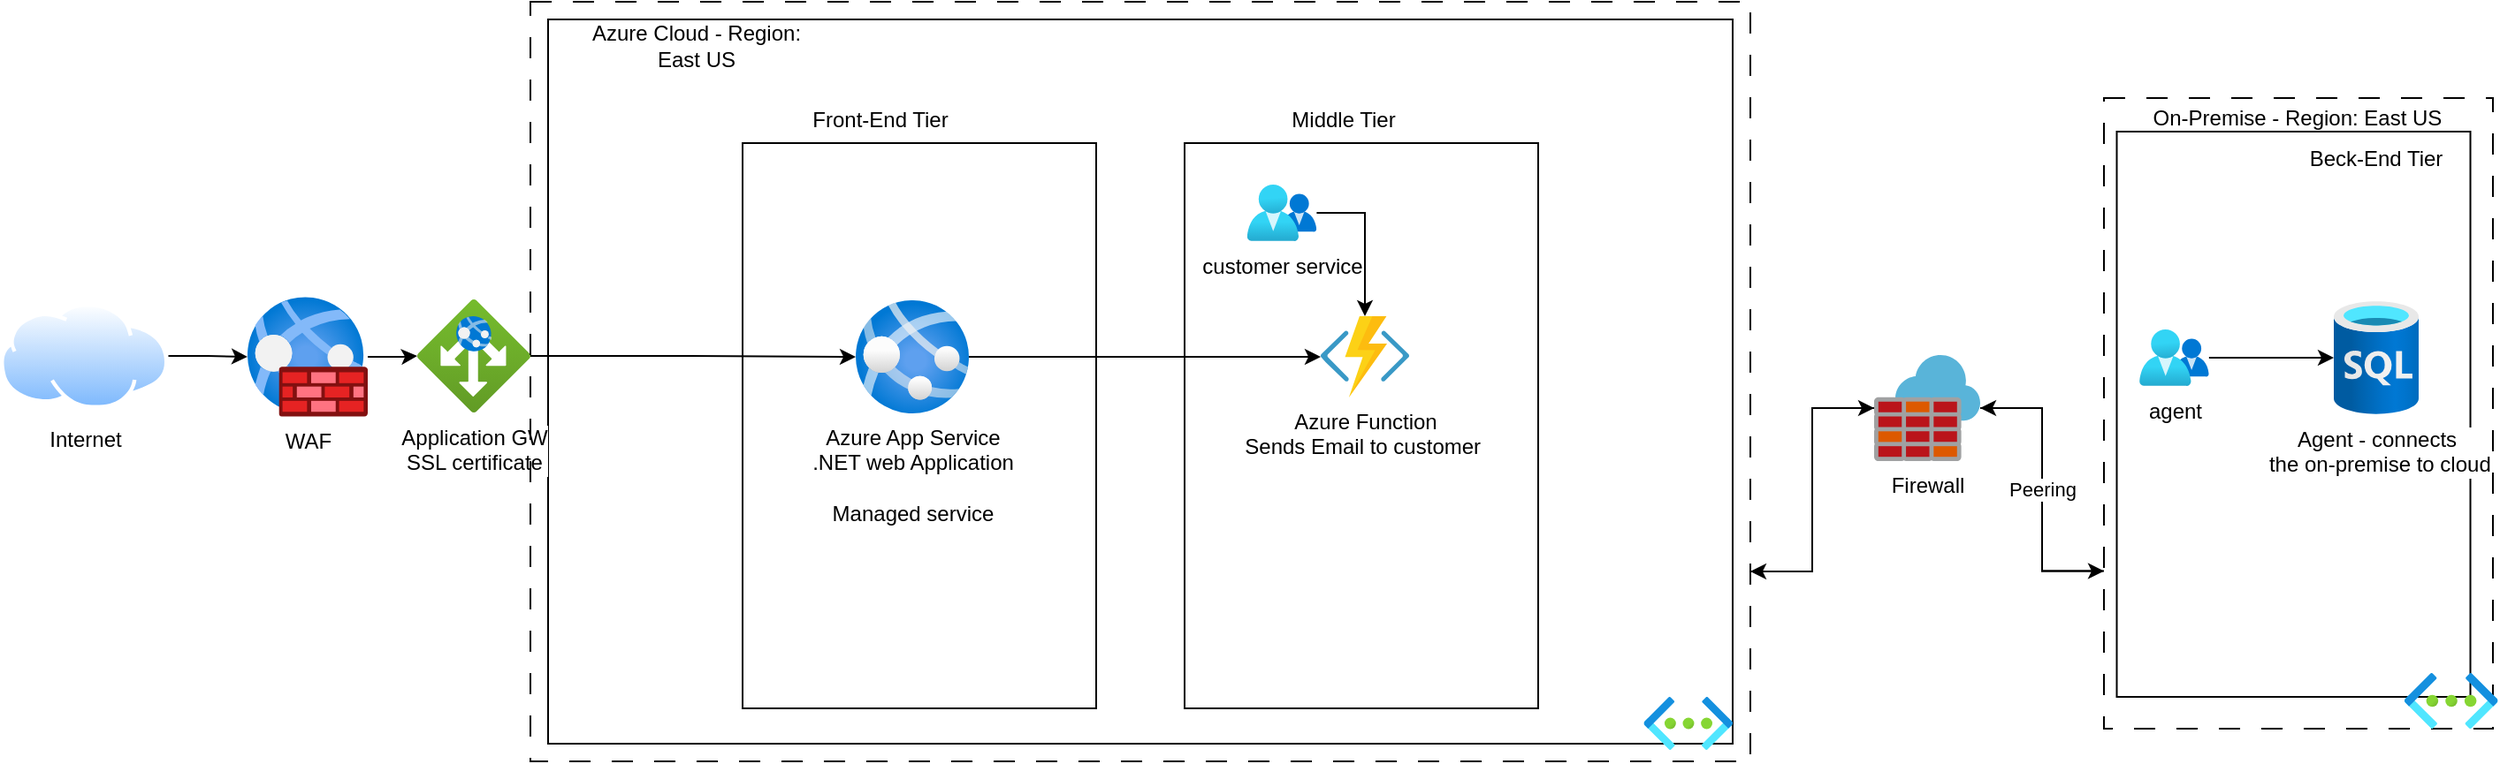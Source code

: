 <mxfile version="21.6.5" type="github">
  <diagram name="Page-1" id="alPhshSXl5excG2jQ6qK">
    <mxGraphModel dx="1615" dy="894" grid="1" gridSize="10" guides="1" tooltips="1" connect="1" arrows="1" fold="1" page="1" pageScale="1" pageWidth="827" pageHeight="1169" math="0" shadow="0">
      <root>
        <mxCell id="0" />
        <mxCell id="1" parent="0" />
        <mxCell id="jGVcuTMuIBffWscYEj-w-152" value="" style="rounded=0;whiteSpace=wrap;html=1;dashed=1;dashPattern=12 12;fillColor=none;" vertex="1" parent="1">
          <mxGeometry x="1210" y="84.5" width="220" height="357" as="geometry" />
        </mxCell>
        <mxCell id="jGVcuTMuIBffWscYEj-w-148" value="" style="rounded=0;whiteSpace=wrap;html=1;" vertex="1" parent="1">
          <mxGeometry x="1217.25" y="103.5" width="200" height="320" as="geometry" />
        </mxCell>
        <mxCell id="oIyeds10D-Jy80htqhCC-4" value="" style="rounded=0;whiteSpace=wrap;html=1;" parent="1" vertex="1">
          <mxGeometry x="330" y="40" width="670" height="410" as="geometry" />
        </mxCell>
        <mxCell id="jGVcuTMuIBffWscYEj-w-147" value="" style="rounded=0;whiteSpace=wrap;html=1;" vertex="1" parent="1">
          <mxGeometry x="440" y="110" width="200" height="320" as="geometry" />
        </mxCell>
        <mxCell id="oIyeds10D-Jy80htqhCC-6" value="" style="rounded=0;whiteSpace=wrap;html=1;" parent="1" vertex="1">
          <mxGeometry x="690" y="110" width="200" height="320" as="geometry" />
        </mxCell>
        <mxCell id="oIyeds10D-Jy80htqhCC-22" value="Middle Tier" style="text;strokeColor=none;align=center;fillColor=none;html=1;verticalAlign=middle;whiteSpace=wrap;rounded=0;" parent="1" vertex="1">
          <mxGeometry x="690" y="82" width="180" height="30" as="geometry" />
        </mxCell>
        <mxCell id="oIyeds10D-Jy80htqhCC-23" value="Front-End Tier&lt;br&gt;" style="text;strokeColor=none;align=center;fillColor=none;html=1;verticalAlign=middle;whiteSpace=wrap;rounded=0;" parent="1" vertex="1">
          <mxGeometry x="470" y="82" width="96" height="30" as="geometry" />
        </mxCell>
        <mxCell id="oIyeds10D-Jy80htqhCC-24" value="Beck-End Tier" style="text;strokeColor=none;align=center;fillColor=none;html=1;verticalAlign=middle;whiteSpace=wrap;rounded=0;" parent="1" vertex="1">
          <mxGeometry x="1316" y="103.5" width="96" height="30" as="geometry" />
        </mxCell>
        <mxCell id="jGVcuTMuIBffWscYEj-w-101" style="edgeStyle=orthogonalEdgeStyle;rounded=0;orthogonalLoop=1;jettySize=auto;html=1;" edge="1" parent="1" source="oIyeds10D-Jy80htqhCC-1" target="oIyeds10D-Jy80htqhCC-25">
          <mxGeometry relative="1" as="geometry" />
        </mxCell>
        <mxCell id="oIyeds10D-Jy80htqhCC-1" value="Application GW&lt;br&gt;SSL certificate&lt;br&gt;" style="image;aspect=fixed;html=1;points=[];align=center;fontSize=12;image=img/lib/azure2/networking/Application_Gateways.svg;" parent="1" vertex="1">
          <mxGeometry x="256" y="198.5" width="64" height="64" as="geometry" />
        </mxCell>
        <mxCell id="jGVcuTMuIBffWscYEj-w-116" style="edgeStyle=orthogonalEdgeStyle;rounded=0;orthogonalLoop=1;jettySize=auto;html=1;" edge="1" parent="1" source="jGVcuTMuIBffWscYEj-w-156" target="oIyeds10D-Jy80htqhCC-1">
          <mxGeometry relative="1" as="geometry" />
        </mxCell>
        <mxCell id="oIyeds10D-Jy80htqhCC-2" value="Internet" style="image;aspect=fixed;perimeter=ellipsePerimeter;html=1;align=center;shadow=0;dashed=0;spacingTop=3;image=img/lib/active_directory/internet_cloud.svg;" parent="1" vertex="1">
          <mxGeometry x="20" y="200.5" width="95.24" height="60" as="geometry" />
        </mxCell>
        <mxCell id="jGVcuTMuIBffWscYEj-w-113" style="edgeStyle=orthogonalEdgeStyle;rounded=0;orthogonalLoop=1;jettySize=auto;html=1;" edge="1" parent="1" source="oIyeds10D-Jy80htqhCC-25" target="oIyeds10D-Jy80htqhCC-26">
          <mxGeometry relative="1" as="geometry" />
        </mxCell>
        <mxCell id="oIyeds10D-Jy80htqhCC-25" value="Azure App Service&lt;br&gt;.NET web Application&lt;br&gt;&lt;br&gt;Managed service&lt;br&gt;" style="image;aspect=fixed;html=1;points=[];align=center;fontSize=12;image=img/lib/azure2/app_services/App_Services.svg;" parent="1" vertex="1">
          <mxGeometry x="504" y="199" width="64" height="64" as="geometry" />
        </mxCell>
        <mxCell id="jGVcuTMuIBffWscYEj-w-115" style="edgeStyle=orthogonalEdgeStyle;rounded=0;orthogonalLoop=1;jettySize=auto;html=1;" edge="1" parent="1" source="jGVcuTMuIBffWscYEj-w-142" target="oIyeds10D-Jy80htqhCC-27">
          <mxGeometry relative="1" as="geometry" />
        </mxCell>
        <mxCell id="oIyeds10D-Jy80htqhCC-26" value="Azure Function&lt;br&gt;Sends Email to customer&amp;nbsp;" style="image;sketch=0;aspect=fixed;html=1;points=[];align=center;fontSize=12;image=img/lib/mscae/Functions.svg;" parent="1" vertex="1">
          <mxGeometry x="767" y="208" width="50" height="46" as="geometry" />
        </mxCell>
        <mxCell id="oIyeds10D-Jy80htqhCC-27" value="Agent - connects&lt;br&gt;&amp;nbsp;the on-premise to cloud" style="image;aspect=fixed;html=1;points=[];align=center;fontSize=12;image=img/lib/azure2/databases/SQL_Database.svg;" parent="1" vertex="1">
          <mxGeometry x="1340" y="199.5" width="48" height="64" as="geometry" />
        </mxCell>
        <mxCell id="jGVcuTMuIBffWscYEj-w-1" value="Azure Cloud - Region: East US" style="text;strokeColor=none;align=center;fillColor=none;html=1;verticalAlign=middle;whiteSpace=wrap;rounded=0;" vertex="1" parent="1">
          <mxGeometry x="344" y="40" width="140" height="30" as="geometry" />
        </mxCell>
        <mxCell id="jGVcuTMuIBffWscYEj-w-85" value="On-Premise - Region: East US" style="text;strokeColor=none;align=center;fillColor=none;html=1;verticalAlign=middle;whiteSpace=wrap;rounded=0;" vertex="1" parent="1">
          <mxGeometry x="1231.75" y="79.5" width="174.5" height="33" as="geometry" />
        </mxCell>
        <mxCell id="jGVcuTMuIBffWscYEj-w-142" value="agent&lt;br&gt;" style="image;aspect=fixed;html=1;points=[];align=center;fontSize=12;image=img/lib/azure2/management_governance/My_Customers.svg;" vertex="1" parent="1">
          <mxGeometry x="1230" y="215.5" width="39.43" height="32" as="geometry" />
        </mxCell>
        <mxCell id="jGVcuTMuIBffWscYEj-w-166" style="edgeStyle=orthogonalEdgeStyle;rounded=0;orthogonalLoop=1;jettySize=auto;html=1;exitX=1;exitY=0.75;exitDx=0;exitDy=0;" edge="1" parent="1" source="jGVcuTMuIBffWscYEj-w-149" target="jGVcuTMuIBffWscYEj-w-165">
          <mxGeometry relative="1" as="geometry" />
        </mxCell>
        <mxCell id="jGVcuTMuIBffWscYEj-w-149" value="" style="rounded=0;whiteSpace=wrap;html=1;dashed=1;dashPattern=12 12;fillColor=none;" vertex="1" parent="1">
          <mxGeometry x="320" y="30" width="690" height="430" as="geometry" />
        </mxCell>
        <mxCell id="jGVcuTMuIBffWscYEj-w-150" value="" style="image;aspect=fixed;html=1;points=[];align=center;fontSize=12;image=img/lib/azure2/networking/Virtual_Networks.svg;" vertex="1" parent="1">
          <mxGeometry x="949.75" y="423.5" width="50.25" height="30" as="geometry" />
        </mxCell>
        <mxCell id="jGVcuTMuIBffWscYEj-w-153" value="" style="image;aspect=fixed;html=1;points=[];align=center;fontSize=12;image=img/lib/azure2/networking/Virtual_Networks.svg;" vertex="1" parent="1">
          <mxGeometry x="1380" y="410" width="52.76" height="31.5" as="geometry" />
        </mxCell>
        <mxCell id="jGVcuTMuIBffWscYEj-w-157" value="" style="edgeStyle=orthogonalEdgeStyle;rounded=0;orthogonalLoop=1;jettySize=auto;html=1;" edge="1" parent="1" source="oIyeds10D-Jy80htqhCC-2" target="jGVcuTMuIBffWscYEj-w-156">
          <mxGeometry relative="1" as="geometry">
            <mxPoint x="105" y="232" as="sourcePoint" />
            <mxPoint x="260" y="230" as="targetPoint" />
          </mxGeometry>
        </mxCell>
        <mxCell id="jGVcuTMuIBffWscYEj-w-156" value="WAF&lt;br&gt;" style="image;aspect=fixed;html=1;points=[];align=center;fontSize=12;image=img/lib/azure2/networking/Web_Application_Firewall_Policies_WAF.svg;" vertex="1" parent="1">
          <mxGeometry x="160" y="197" width="68" height="68" as="geometry" />
        </mxCell>
        <mxCell id="jGVcuTMuIBffWscYEj-w-162" value="" style="edgeStyle=orthogonalEdgeStyle;rounded=0;orthogonalLoop=1;jettySize=auto;html=1;exitX=0;exitY=0.75;exitDx=0;exitDy=0;" edge="1" parent="1" source="jGVcuTMuIBffWscYEj-w-152" target="jGVcuTMuIBffWscYEj-w-165">
          <mxGeometry x="0.006" relative="1" as="geometry">
            <mxPoint x="1210" y="352" as="sourcePoint" />
            <mxPoint x="1138.0" y="321.0" as="targetPoint" />
            <mxPoint as="offset" />
          </mxGeometry>
        </mxCell>
        <mxCell id="jGVcuTMuIBffWscYEj-w-167" value="Peering" style="edgeStyle=orthogonalEdgeStyle;rounded=0;orthogonalLoop=1;jettySize=auto;html=1;entryX=0;entryY=0.75;entryDx=0;entryDy=0;" edge="1" parent="1" source="jGVcuTMuIBffWscYEj-w-165" target="jGVcuTMuIBffWscYEj-w-152">
          <mxGeometry relative="1" as="geometry" />
        </mxCell>
        <mxCell id="jGVcuTMuIBffWscYEj-w-172" style="edgeStyle=orthogonalEdgeStyle;rounded=0;orthogonalLoop=1;jettySize=auto;html=1;entryX=1;entryY=0.75;entryDx=0;entryDy=0;" edge="1" parent="1" source="jGVcuTMuIBffWscYEj-w-165" target="jGVcuTMuIBffWscYEj-w-149">
          <mxGeometry relative="1" as="geometry" />
        </mxCell>
        <mxCell id="jGVcuTMuIBffWscYEj-w-165" value="Firewall&lt;br&gt;" style="image;sketch=0;aspect=fixed;html=1;points=[];align=center;fontSize=12;image=img/lib/mscae/Azure_Firewall.svg;" vertex="1" parent="1">
          <mxGeometry x="1080" y="230" width="60" height="60" as="geometry" />
        </mxCell>
        <mxCell id="jGVcuTMuIBffWscYEj-w-169" value="" style="edgeStyle=orthogonalEdgeStyle;rounded=0;orthogonalLoop=1;jettySize=auto;html=1;" edge="1" parent="1" source="jGVcuTMuIBffWscYEj-w-168" target="oIyeds10D-Jy80htqhCC-26">
          <mxGeometry relative="1" as="geometry" />
        </mxCell>
        <mxCell id="jGVcuTMuIBffWscYEj-w-168" value="customer service" style="image;aspect=fixed;html=1;points=[];align=center;fontSize=12;image=img/lib/azure2/management_governance/My_Customers.svg;" vertex="1" parent="1">
          <mxGeometry x="725.28" y="133.5" width="39.43" height="32" as="geometry" />
        </mxCell>
      </root>
    </mxGraphModel>
  </diagram>
</mxfile>
